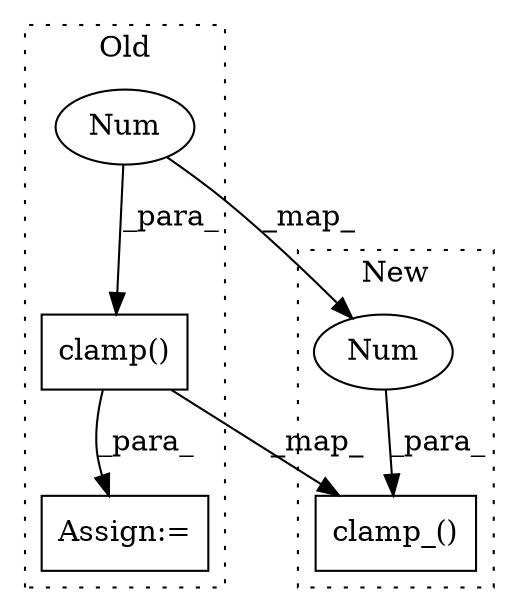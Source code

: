 digraph G {
subgraph cluster0 {
1 [label="clamp()" a="75" s="5254,5300" l="18,1" shape="box"];
3 [label="Assign:=" a="68" s="5251" l="3" shape="box"];
4 [label="Num" a="76" s="5272" l="1" shape="ellipse"];
label = "Old";
style="dotted";
}
subgraph cluster1 {
2 [label="clamp_()" a="75" s="5240,5287" l="19,1" shape="box"];
5 [label="Num" a="76" s="5259" l="1" shape="ellipse"];
label = "New";
style="dotted";
}
1 -> 2 [label="_map_"];
1 -> 3 [label="_para_"];
4 -> 1 [label="_para_"];
4 -> 5 [label="_map_"];
5 -> 2 [label="_para_"];
}